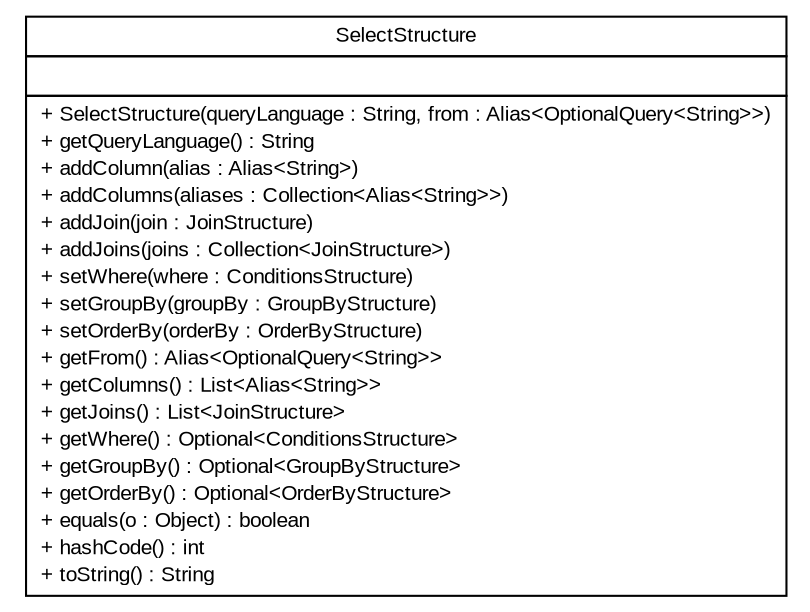 #!/usr/local/bin/dot
#
# Class diagram 
# Generated by UMLGraph version R5_6 (http://www.umlgraph.org/)
#

digraph G {
	edge [fontname="arial",fontsize=10,labelfontname="arial",labelfontsize=10];
	node [fontname="arial",fontsize=10,shape=plaintext];
	nodesep=0.25;
	ranksep=0.5;
	// br.gov.to.sefaz.persistence.query.structure.select.SelectStructure
	c4559 [label=<<table title="br.gov.to.sefaz.persistence.query.structure.select.SelectStructure" border="0" cellborder="1" cellspacing="0" cellpadding="2" port="p" href="./SelectStructure.html">
		<tr><td><table border="0" cellspacing="0" cellpadding="1">
<tr><td align="center" balign="center"> SelectStructure </td></tr>
		</table></td></tr>
		<tr><td><table border="0" cellspacing="0" cellpadding="1">
<tr><td align="left" balign="left">  </td></tr>
		</table></td></tr>
		<tr><td><table border="0" cellspacing="0" cellpadding="1">
<tr><td align="left" balign="left"> + SelectStructure(queryLanguage : String, from : Alias&lt;OptionalQuery&lt;String&gt;&gt;) </td></tr>
<tr><td align="left" balign="left"> + getQueryLanguage() : String </td></tr>
<tr><td align="left" balign="left"> + addColumn(alias : Alias&lt;String&gt;) </td></tr>
<tr><td align="left" balign="left"> + addColumns(aliases : Collection&lt;Alias&lt;String&gt;&gt;) </td></tr>
<tr><td align="left" balign="left"> + addJoin(join : JoinStructure) </td></tr>
<tr><td align="left" balign="left"> + addJoins(joins : Collection&lt;JoinStructure&gt;) </td></tr>
<tr><td align="left" balign="left"> + setWhere(where : ConditionsStructure) </td></tr>
<tr><td align="left" balign="left"> + setGroupBy(groupBy : GroupByStructure) </td></tr>
<tr><td align="left" balign="left"> + setOrderBy(orderBy : OrderByStructure) </td></tr>
<tr><td align="left" balign="left"> + getFrom() : Alias&lt;OptionalQuery&lt;String&gt;&gt; </td></tr>
<tr><td align="left" balign="left"> + getColumns() : List&lt;Alias&lt;String&gt;&gt; </td></tr>
<tr><td align="left" balign="left"> + getJoins() : List&lt;JoinStructure&gt; </td></tr>
<tr><td align="left" balign="left"> + getWhere() : Optional&lt;ConditionsStructure&gt; </td></tr>
<tr><td align="left" balign="left"> + getGroupBy() : Optional&lt;GroupByStructure&gt; </td></tr>
<tr><td align="left" balign="left"> + getOrderBy() : Optional&lt;OrderByStructure&gt; </td></tr>
<tr><td align="left" balign="left"> + equals(o : Object) : boolean </td></tr>
<tr><td align="left" balign="left"> + hashCode() : int </td></tr>
<tr><td align="left" balign="left"> + toString() : String </td></tr>
		</table></td></tr>
		</table>>, URL="./SelectStructure.html", fontname="arial", fontcolor="black", fontsize=10.0];
}

